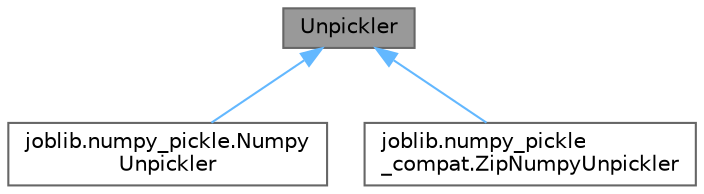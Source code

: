 digraph "Unpickler"
{
 // LATEX_PDF_SIZE
  bgcolor="transparent";
  edge [fontname=Helvetica,fontsize=10,labelfontname=Helvetica,labelfontsize=10];
  node [fontname=Helvetica,fontsize=10,shape=box,height=0.2,width=0.4];
  Node1 [id="Node000001",label="Unpickler",height=0.2,width=0.4,color="gray40", fillcolor="grey60", style="filled", fontcolor="black",tooltip=" "];
  Node1 -> Node2 [id="edge1_Node000001_Node000002",dir="back",color="steelblue1",style="solid",tooltip=" "];
  Node2 [id="Node000002",label="joblib.numpy_pickle.Numpy\lUnpickler",height=0.2,width=0.4,color="gray40", fillcolor="white", style="filled",URL="$d2/d71/classjoblib_1_1numpy__pickle_1_1NumpyUnpickler.html",tooltip=" "];
  Node1 -> Node3 [id="edge2_Node000001_Node000003",dir="back",color="steelblue1",style="solid",tooltip=" "];
  Node3 [id="Node000003",label="joblib.numpy_pickle\l_compat.ZipNumpyUnpickler",height=0.2,width=0.4,color="gray40", fillcolor="white", style="filled",URL="$d5/dc8/classjoblib_1_1numpy__pickle__compat_1_1ZipNumpyUnpickler.html",tooltip=" "];
}
